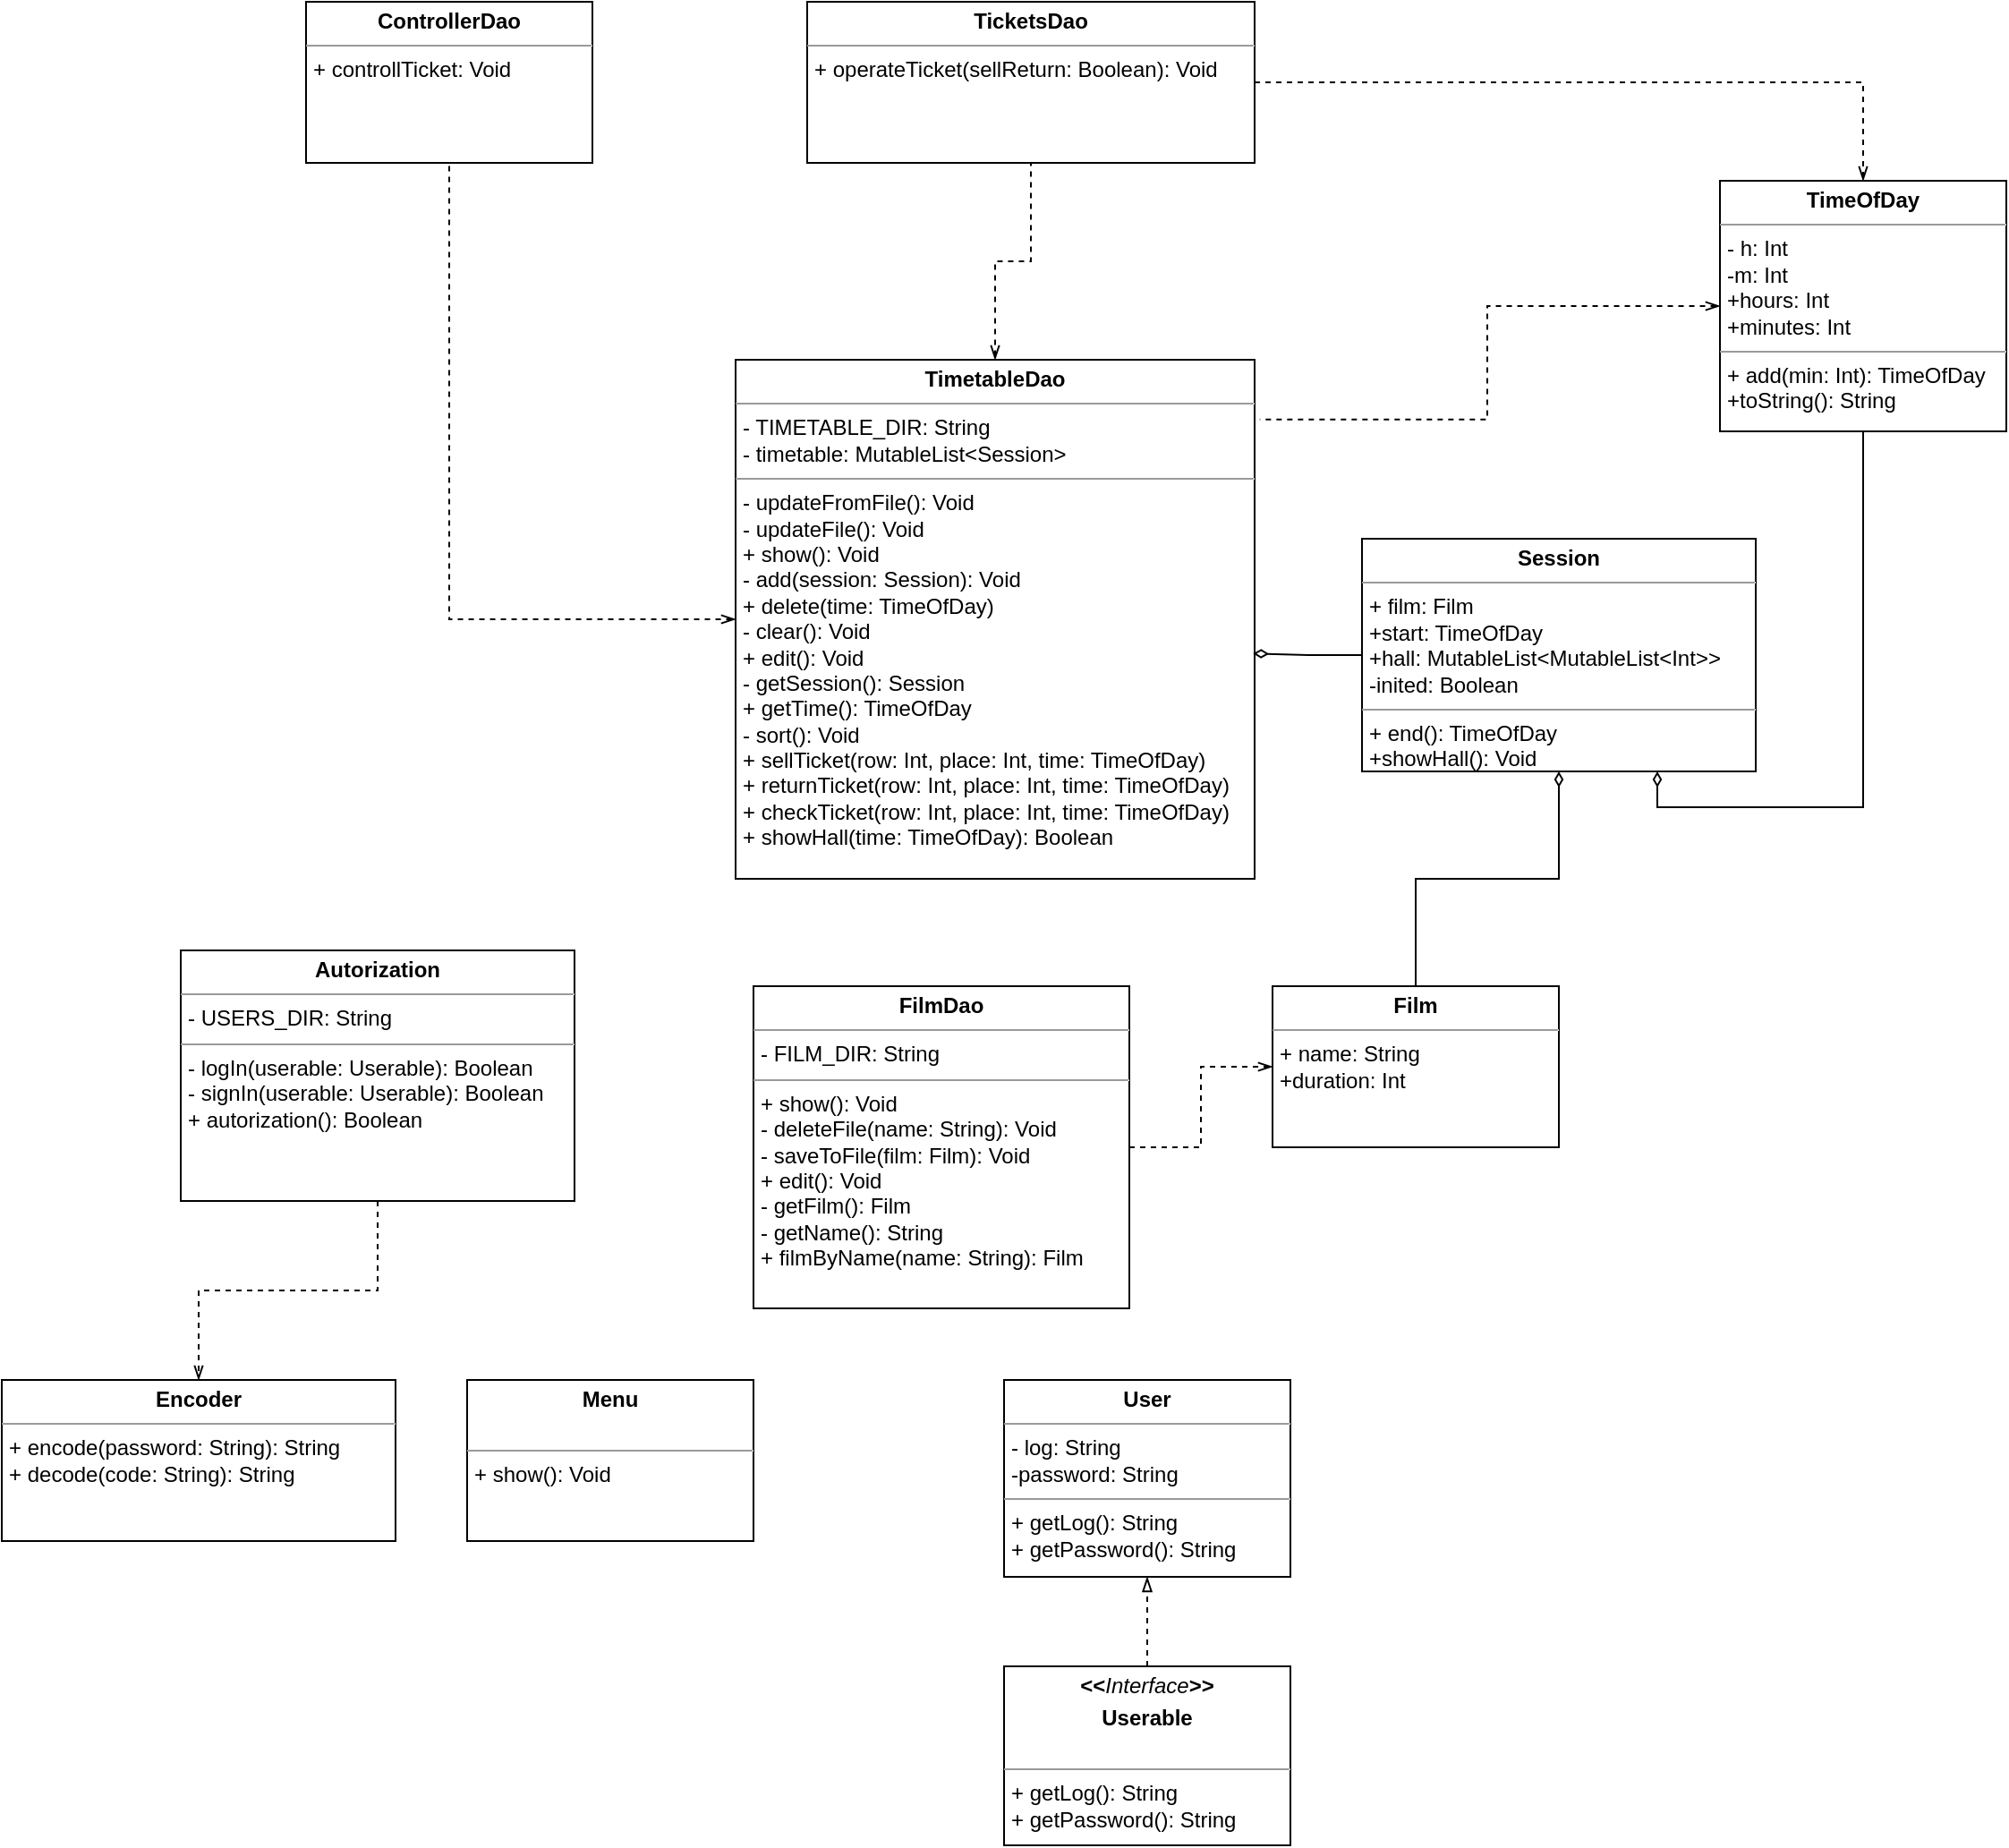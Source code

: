 <mxfile version="22.1.11" type="device">
  <diagram id="C5RBs43oDa-KdzZeNtuy" name="Page-1">
    <mxGraphModel dx="2150" dy="1926" grid="1" gridSize="10" guides="1" tooltips="1" connect="1" arrows="1" fold="1" page="1" pageScale="1" pageWidth="827" pageHeight="1169" math="0" shadow="0">
      <root>
        <mxCell id="WIyWlLk6GJQsqaUBKTNV-0" />
        <mxCell id="WIyWlLk6GJQsqaUBKTNV-1" parent="WIyWlLk6GJQsqaUBKTNV-0" />
        <mxCell id="w-wMcGuun6a6rXbhtEW5-0" value="&lt;p style=&quot;margin:0px;margin-top:4px;text-align:center;&quot;&gt;&lt;b&gt;User&lt;/b&gt;&lt;/p&gt;&lt;hr size=&quot;1&quot;&gt;&lt;p style=&quot;margin:0px;margin-left:4px;&quot;&gt;- log: String&lt;/p&gt;&lt;p style=&quot;margin:0px;margin-left:4px;&quot;&gt;-password: String&lt;/p&gt;&lt;hr size=&quot;1&quot;&gt;&lt;p style=&quot;margin:0px;margin-left:4px;&quot;&gt;+ getLog(): String&lt;/p&gt;&lt;p style=&quot;margin:0px;margin-left:4px;&quot;&gt;+ getPassword(): String&lt;/p&gt;" style="verticalAlign=top;align=left;overflow=fill;fontSize=12;fontFamily=Helvetica;html=1;whiteSpace=wrap;" vertex="1" parent="WIyWlLk6GJQsqaUBKTNV-1">
          <mxGeometry x="320" y="280" width="160" height="110" as="geometry" />
        </mxCell>
        <mxCell id="w-wMcGuun6a6rXbhtEW5-3" style="edgeStyle=orthogonalEdgeStyle;rounded=0;orthogonalLoop=1;jettySize=auto;html=1;entryX=0.5;entryY=1;entryDx=0;entryDy=0;dashed=1;endArrow=blockThin;endFill=0;" edge="1" parent="WIyWlLk6GJQsqaUBKTNV-1" source="w-wMcGuun6a6rXbhtEW5-2" target="w-wMcGuun6a6rXbhtEW5-0">
          <mxGeometry relative="1" as="geometry" />
        </mxCell>
        <mxCell id="w-wMcGuun6a6rXbhtEW5-2" value="&lt;p style=&quot;margin:0px;margin-top:4px;text-align:center;&quot;&gt;&lt;b&gt;&amp;lt;&amp;lt;&lt;/b&gt;&lt;i&gt;Interface&lt;/i&gt;&lt;b&gt;&amp;gt;&amp;gt;&lt;/b&gt;&lt;/p&gt;&lt;p style=&quot;margin:0px;margin-top:4px;text-align:center;&quot;&gt;&lt;b&gt;Userable&lt;/b&gt;&lt;/p&gt;&lt;p style=&quot;margin:0px;margin-left:4px;&quot;&gt;&lt;br&gt;&lt;/p&gt;&lt;hr size=&quot;1&quot;&gt;&lt;p style=&quot;border-color: var(--border-color); margin: 0px 0px 0px 4px;&quot;&gt;+ getLog(): String&lt;/p&gt;&lt;p style=&quot;border-color: var(--border-color); margin: 0px 0px 0px 4px;&quot;&gt;+ getPassword(): String&lt;/p&gt;" style="verticalAlign=top;align=left;overflow=fill;fontSize=12;fontFamily=Helvetica;html=1;whiteSpace=wrap;" vertex="1" parent="WIyWlLk6GJQsqaUBKTNV-1">
          <mxGeometry x="320" y="440" width="160" height="100" as="geometry" />
        </mxCell>
        <mxCell id="w-wMcGuun6a6rXbhtEW5-4" value="&lt;p style=&quot;margin:0px;margin-top:4px;text-align:center;&quot;&gt;&lt;b&gt;Menu&lt;/b&gt;&lt;/p&gt;&lt;p style=&quot;margin:0px;margin-left:4px;&quot;&gt;&lt;br&gt;&lt;/p&gt;&lt;hr size=&quot;1&quot;&gt;&lt;p style=&quot;margin:0px;margin-left:4px;&quot;&gt;+ show(): Void&lt;/p&gt;" style="verticalAlign=top;align=left;overflow=fill;fontSize=12;fontFamily=Helvetica;html=1;whiteSpace=wrap;" vertex="1" parent="WIyWlLk6GJQsqaUBKTNV-1">
          <mxGeometry x="20" y="280" width="160" height="90" as="geometry" />
        </mxCell>
        <mxCell id="w-wMcGuun6a6rXbhtEW5-5" value="&lt;p style=&quot;margin:0px;margin-top:4px;text-align:center;&quot;&gt;&lt;b&gt;Film&lt;/b&gt;&lt;/p&gt;&lt;hr size=&quot;1&quot;&gt;&lt;p style=&quot;margin:0px;margin-left:4px;&quot;&gt;+ name: String&lt;/p&gt;&lt;p style=&quot;margin:0px;margin-left:4px;&quot;&gt;+duration: Int&lt;/p&gt;" style="verticalAlign=top;align=left;overflow=fill;fontSize=12;fontFamily=Helvetica;html=1;whiteSpace=wrap;" vertex="1" parent="WIyWlLk6GJQsqaUBKTNV-1">
          <mxGeometry x="470" y="60" width="160" height="90" as="geometry" />
        </mxCell>
        <mxCell id="w-wMcGuun6a6rXbhtEW5-6" value="&lt;p style=&quot;margin:0px;margin-top:4px;text-align:center;&quot;&gt;&lt;b&gt;TimeOfDay&lt;/b&gt;&lt;/p&gt;&lt;hr size=&quot;1&quot;&gt;&lt;p style=&quot;margin:0px;margin-left:4px;&quot;&gt;- h: Int&lt;/p&gt;&lt;p style=&quot;margin:0px;margin-left:4px;&quot;&gt;-m: Int&lt;/p&gt;&lt;p style=&quot;margin:0px;margin-left:4px;&quot;&gt;+hours: Int&lt;/p&gt;&lt;p style=&quot;margin:0px;margin-left:4px;&quot;&gt;+minutes: Int&lt;/p&gt;&lt;hr size=&quot;1&quot;&gt;&lt;p style=&quot;margin:0px;margin-left:4px;&quot;&gt;+ add(min: Int): TimeOfDay&lt;/p&gt;&lt;p style=&quot;margin:0px;margin-left:4px;&quot;&gt;+toString(): String&lt;/p&gt;" style="verticalAlign=top;align=left;overflow=fill;fontSize=12;fontFamily=Helvetica;html=1;whiteSpace=wrap;" vertex="1" parent="WIyWlLk6GJQsqaUBKTNV-1">
          <mxGeometry x="720" y="-390" width="160" height="140" as="geometry" />
        </mxCell>
        <mxCell id="w-wMcGuun6a6rXbhtEW5-7" value="&lt;p style=&quot;margin:0px;margin-top:4px;text-align:center;&quot;&gt;&lt;b&gt;Session&lt;/b&gt;&lt;/p&gt;&lt;hr size=&quot;1&quot;&gt;&lt;p style=&quot;margin:0px;margin-left:4px;&quot;&gt;+ film: Film&lt;/p&gt;&lt;p style=&quot;margin:0px;margin-left:4px;&quot;&gt;+start: TimeOfDay&lt;/p&gt;&lt;p style=&quot;margin:0px;margin-left:4px;&quot;&gt;+hall: MutableList&amp;lt;MutableList&amp;lt;Int&amp;gt;&amp;gt;&lt;/p&gt;&lt;p style=&quot;margin:0px;margin-left:4px;&quot;&gt;-inited: Boolean&lt;/p&gt;&lt;hr size=&quot;1&quot;&gt;&lt;p style=&quot;margin:0px;margin-left:4px;&quot;&gt;+ end(): TimeOfDay&lt;/p&gt;&lt;p style=&quot;margin:0px;margin-left:4px;&quot;&gt;+showHall(): Void&lt;/p&gt;" style="verticalAlign=top;align=left;overflow=fill;fontSize=12;fontFamily=Helvetica;html=1;whiteSpace=wrap;" vertex="1" parent="WIyWlLk6GJQsqaUBKTNV-1">
          <mxGeometry x="520" y="-190" width="220" height="130" as="geometry" />
        </mxCell>
        <mxCell id="w-wMcGuun6a6rXbhtEW5-8" style="edgeStyle=orthogonalEdgeStyle;rounded=0;orthogonalLoop=1;jettySize=auto;html=1;entryX=0.5;entryY=1;entryDx=0;entryDy=0;endArrow=diamondThin;endFill=0;" edge="1" parent="WIyWlLk6GJQsqaUBKTNV-1" source="w-wMcGuun6a6rXbhtEW5-5" target="w-wMcGuun6a6rXbhtEW5-7">
          <mxGeometry relative="1" as="geometry" />
        </mxCell>
        <mxCell id="w-wMcGuun6a6rXbhtEW5-9" style="edgeStyle=orthogonalEdgeStyle;rounded=0;orthogonalLoop=1;jettySize=auto;html=1;entryX=0.75;entryY=1;entryDx=0;entryDy=0;endArrow=diamondThin;endFill=0;" edge="1" parent="WIyWlLk6GJQsqaUBKTNV-1" source="w-wMcGuun6a6rXbhtEW5-6" target="w-wMcGuun6a6rXbhtEW5-7">
          <mxGeometry relative="1" as="geometry" />
        </mxCell>
        <mxCell id="w-wMcGuun6a6rXbhtEW5-29" style="edgeStyle=orthogonalEdgeStyle;rounded=0;orthogonalLoop=1;jettySize=auto;html=1;entryX=0;entryY=0.5;entryDx=0;entryDy=0;dashed=1;endArrow=openThin;endFill=0;" edge="1" parent="WIyWlLk6GJQsqaUBKTNV-1" source="w-wMcGuun6a6rXbhtEW5-11" target="w-wMcGuun6a6rXbhtEW5-5">
          <mxGeometry relative="1" as="geometry" />
        </mxCell>
        <mxCell id="w-wMcGuun6a6rXbhtEW5-11" value="&lt;p style=&quot;margin:0px;margin-top:4px;text-align:center;&quot;&gt;&lt;b&gt;FilmDao&lt;/b&gt;&lt;/p&gt;&lt;hr size=&quot;1&quot;&gt;&lt;p style=&quot;margin:0px;margin-left:4px;&quot;&gt;- FILM_DIR: String&lt;/p&gt;&lt;hr size=&quot;1&quot;&gt;&lt;p style=&quot;margin:0px;margin-left:4px;&quot;&gt;+ show(): Void&lt;/p&gt;&lt;p style=&quot;margin:0px;margin-left:4px;&quot;&gt;- deleteFile(name: String): Void&lt;/p&gt;&lt;p style=&quot;margin:0px;margin-left:4px;&quot;&gt;- saveToFile(film: Film): Void&lt;/p&gt;&lt;p style=&quot;margin:0px;margin-left:4px;&quot;&gt;+ edit(): Void&lt;/p&gt;&lt;p style=&quot;margin:0px;margin-left:4px;&quot;&gt;- getFilm(): Film&lt;/p&gt;&lt;p style=&quot;margin:0px;margin-left:4px;&quot;&gt;- getName(): String&lt;/p&gt;&lt;p style=&quot;margin:0px;margin-left:4px;&quot;&gt;+ filmByName(name: String): Film&lt;/p&gt;" style="verticalAlign=top;align=left;overflow=fill;fontSize=12;fontFamily=Helvetica;html=1;whiteSpace=wrap;" vertex="1" parent="WIyWlLk6GJQsqaUBKTNV-1">
          <mxGeometry x="180" y="60" width="210" height="180" as="geometry" />
        </mxCell>
        <mxCell id="w-wMcGuun6a6rXbhtEW5-21" style="edgeStyle=orthogonalEdgeStyle;rounded=0;orthogonalLoop=1;jettySize=auto;html=1;dashed=1;endArrow=none;endFill=0;startArrow=openThin;startFill=0;" edge="1" parent="WIyWlLk6GJQsqaUBKTNV-1" source="w-wMcGuun6a6rXbhtEW5-13" target="w-wMcGuun6a6rXbhtEW5-19">
          <mxGeometry relative="1" as="geometry" />
        </mxCell>
        <mxCell id="w-wMcGuun6a6rXbhtEW5-24" style="edgeStyle=orthogonalEdgeStyle;rounded=0;orthogonalLoop=1;jettySize=auto;html=1;entryX=0.5;entryY=1;entryDx=0;entryDy=0;dashed=1;startArrow=openThin;startFill=0;endArrow=none;endFill=0;" edge="1" parent="WIyWlLk6GJQsqaUBKTNV-1" source="w-wMcGuun6a6rXbhtEW5-13" target="w-wMcGuun6a6rXbhtEW5-22">
          <mxGeometry relative="1" as="geometry" />
        </mxCell>
        <mxCell id="w-wMcGuun6a6rXbhtEW5-13" value="&lt;p style=&quot;margin:0px;margin-top:4px;text-align:center;&quot;&gt;&lt;b&gt;TimetableDao&lt;/b&gt;&lt;/p&gt;&lt;hr size=&quot;1&quot;&gt;&lt;p style=&quot;margin:0px;margin-left:4px;&quot;&gt;- TIMETABLE_DIR: String&lt;/p&gt;&lt;p style=&quot;margin:0px;margin-left:4px;&quot;&gt;- timetable: MutableList&amp;lt;Session&amp;gt;&lt;/p&gt;&lt;hr size=&quot;1&quot;&gt;&lt;p style=&quot;margin:0px;margin-left:4px;&quot;&gt;- updateFromFile(): Void&lt;/p&gt;&lt;p style=&quot;margin:0px;margin-left:4px;&quot;&gt;- updateFile(): Void&lt;/p&gt;&lt;p style=&quot;margin:0px;margin-left:4px;&quot;&gt;+ show(): Void&lt;/p&gt;&lt;p style=&quot;margin:0px;margin-left:4px;&quot;&gt;- add(session: Session): Void&lt;/p&gt;&lt;p style=&quot;margin:0px;margin-left:4px;&quot;&gt;+ delete(time: TimeOfDay)&lt;/p&gt;&lt;p style=&quot;margin:0px;margin-left:4px;&quot;&gt;- clear(): Void&lt;/p&gt;&lt;p style=&quot;margin:0px;margin-left:4px;&quot;&gt;+ edit(): Void&lt;/p&gt;&lt;p style=&quot;margin:0px;margin-left:4px;&quot;&gt;- getSession(): Session&lt;/p&gt;&lt;p style=&quot;margin:0px;margin-left:4px;&quot;&gt;+ getTime(): TimeOfDay&lt;/p&gt;&lt;p style=&quot;margin:0px;margin-left:4px;&quot;&gt;- sort(): Void&lt;/p&gt;&lt;p style=&quot;margin:0px;margin-left:4px;&quot;&gt;+ sellTicket(row: Int, place: Int, time: TimeOfDay)&lt;/p&gt;&lt;p style=&quot;margin:0px;margin-left:4px;&quot;&gt;+ returnTicket(row: Int, place: Int, time: TimeOfDay)&lt;/p&gt;&lt;p style=&quot;margin:0px;margin-left:4px;&quot;&gt;+ checkTicket(row: Int, place: Int, time: TimeOfDay)&lt;/p&gt;&lt;p style=&quot;margin:0px;margin-left:4px;&quot;&gt;+ showHall(time: TimeOfDay): Boolean&lt;/p&gt;" style="verticalAlign=top;align=left;overflow=fill;fontSize=12;fontFamily=Helvetica;html=1;whiteSpace=wrap;" vertex="1" parent="WIyWlLk6GJQsqaUBKTNV-1">
          <mxGeometry x="170" y="-290" width="290" height="290" as="geometry" />
        </mxCell>
        <mxCell id="w-wMcGuun6a6rXbhtEW5-15" style="edgeStyle=orthogonalEdgeStyle;rounded=0;orthogonalLoop=1;jettySize=auto;html=1;entryX=0.997;entryY=0.566;entryDx=0;entryDy=0;entryPerimeter=0;endArrow=diamondThin;endFill=0;" edge="1" parent="WIyWlLk6GJQsqaUBKTNV-1" source="w-wMcGuun6a6rXbhtEW5-7" target="w-wMcGuun6a6rXbhtEW5-13">
          <mxGeometry relative="1" as="geometry" />
        </mxCell>
        <mxCell id="w-wMcGuun6a6rXbhtEW5-18" style="edgeStyle=orthogonalEdgeStyle;rounded=0;orthogonalLoop=1;jettySize=auto;html=1;entryX=1.01;entryY=0.115;entryDx=0;entryDy=0;entryPerimeter=0;dashed=1;endArrow=none;endFill=0;startArrow=openThin;startFill=0;" edge="1" parent="WIyWlLk6GJQsqaUBKTNV-1" source="w-wMcGuun6a6rXbhtEW5-6" target="w-wMcGuun6a6rXbhtEW5-13">
          <mxGeometry relative="1" as="geometry" />
        </mxCell>
        <mxCell id="w-wMcGuun6a6rXbhtEW5-30" style="edgeStyle=orthogonalEdgeStyle;rounded=0;orthogonalLoop=1;jettySize=auto;html=1;entryX=0.5;entryY=0;entryDx=0;entryDy=0;dashed=1;endArrow=openThin;endFill=0;" edge="1" parent="WIyWlLk6GJQsqaUBKTNV-1" source="w-wMcGuun6a6rXbhtEW5-19" target="w-wMcGuun6a6rXbhtEW5-6">
          <mxGeometry relative="1" as="geometry" />
        </mxCell>
        <mxCell id="w-wMcGuun6a6rXbhtEW5-19" value="&lt;p style=&quot;margin:0px;margin-top:4px;text-align:center;&quot;&gt;&lt;b&gt;TicketsDao&lt;/b&gt;&lt;/p&gt;&lt;hr size=&quot;1&quot;&gt;&lt;p style=&quot;margin:0px;margin-left:4px;&quot;&gt;+ operateTicket(sellReturn: Boolean): Void&lt;/p&gt;" style="verticalAlign=top;align=left;overflow=fill;fontSize=12;fontFamily=Helvetica;html=1;whiteSpace=wrap;" vertex="1" parent="WIyWlLk6GJQsqaUBKTNV-1">
          <mxGeometry x="210" y="-490" width="250" height="90" as="geometry" />
        </mxCell>
        <mxCell id="w-wMcGuun6a6rXbhtEW5-22" value="&lt;p style=&quot;margin:0px;margin-top:4px;text-align:center;&quot;&gt;&lt;b&gt;ControllerDao&lt;/b&gt;&lt;/p&gt;&lt;hr size=&quot;1&quot;&gt;&lt;p style=&quot;margin:0px;margin-left:4px;&quot;&gt;+ controllTicket: Void&lt;br&gt;&lt;/p&gt;" style="verticalAlign=top;align=left;overflow=fill;fontSize=12;fontFamily=Helvetica;html=1;whiteSpace=wrap;" vertex="1" parent="WIyWlLk6GJQsqaUBKTNV-1">
          <mxGeometry x="-70" y="-490" width="160" height="90" as="geometry" />
        </mxCell>
        <mxCell id="w-wMcGuun6a6rXbhtEW5-28" style="edgeStyle=orthogonalEdgeStyle;rounded=0;orthogonalLoop=1;jettySize=auto;html=1;entryX=0.5;entryY=0;entryDx=0;entryDy=0;dashed=1;endArrow=openThin;endFill=0;" edge="1" parent="WIyWlLk6GJQsqaUBKTNV-1" source="w-wMcGuun6a6rXbhtEW5-25" target="w-wMcGuun6a6rXbhtEW5-26">
          <mxGeometry relative="1" as="geometry" />
        </mxCell>
        <mxCell id="w-wMcGuun6a6rXbhtEW5-25" value="&lt;p style=&quot;margin:0px;margin-top:4px;text-align:center;&quot;&gt;&lt;b&gt;Autorization&lt;/b&gt;&lt;/p&gt;&lt;hr size=&quot;1&quot;&gt;&lt;p style=&quot;margin:0px;margin-left:4px;&quot;&gt;- USERS_DIR: String&lt;/p&gt;&lt;hr size=&quot;1&quot;&gt;&lt;p style=&quot;margin:0px;margin-left:4px;&quot;&gt;- logIn(userable: Userable): Boolean&lt;/p&gt;&lt;p style=&quot;border-color: var(--border-color); margin: 0px 0px 0px 4px;&quot;&gt;- signIn(userable: Userable): Boolean&lt;/p&gt;&lt;p style=&quot;border-color: var(--border-color); margin: 0px 0px 0px 4px;&quot;&gt;+ autorization(): Boolean&lt;/p&gt;" style="verticalAlign=top;align=left;overflow=fill;fontSize=12;fontFamily=Helvetica;html=1;whiteSpace=wrap;" vertex="1" parent="WIyWlLk6GJQsqaUBKTNV-1">
          <mxGeometry x="-140" y="40" width="220" height="140" as="geometry" />
        </mxCell>
        <mxCell id="w-wMcGuun6a6rXbhtEW5-26" value="&lt;p style=&quot;margin:0px;margin-top:4px;text-align:center;&quot;&gt;&lt;b&gt;Encoder&lt;/b&gt;&lt;/p&gt;&lt;hr size=&quot;1&quot;&gt;&lt;p style=&quot;margin:0px;margin-left:4px;&quot;&gt;+ encode(password: String): String&lt;/p&gt;&lt;p style=&quot;margin:0px;margin-left:4px;&quot;&gt;+ decode(code: String): String&lt;/p&gt;" style="verticalAlign=top;align=left;overflow=fill;fontSize=12;fontFamily=Helvetica;html=1;whiteSpace=wrap;" vertex="1" parent="WIyWlLk6GJQsqaUBKTNV-1">
          <mxGeometry x="-240" y="280" width="220" height="90" as="geometry" />
        </mxCell>
      </root>
    </mxGraphModel>
  </diagram>
</mxfile>
